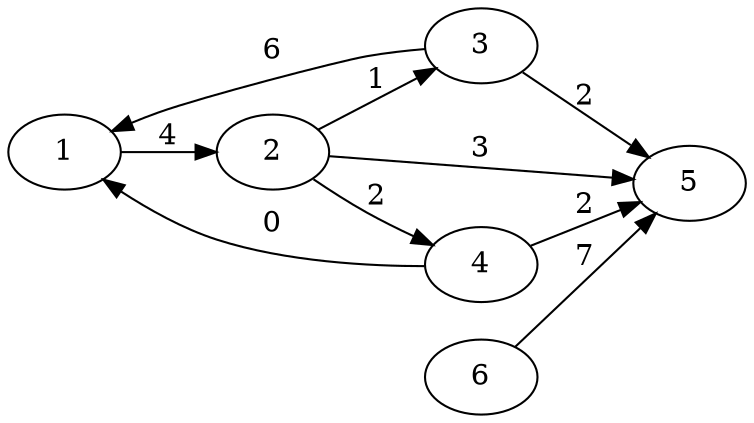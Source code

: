 digraph {
    rankdir=LR
    1 -> 2 [label=4, len=4]
    2 -> 3 [label=1, len=1]
    2 -> 4 [label=2, len=2]
    2 -> 5 [label=3, len=3]
    3 -> 1 [label=6, len=6]
    3 -> 5 [label=2, len=2]
    4 -> 1 [label=0, len=0]
    4 -> 5 [label=2, len=2]
    6 -> 5 [label=7, len=7]
}